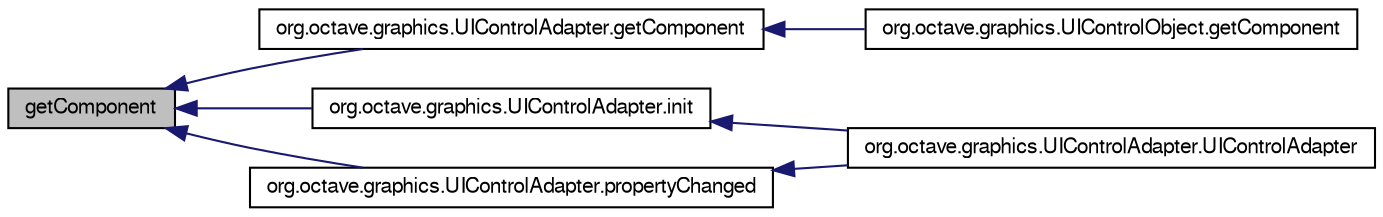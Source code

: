 digraph G
{
  edge [fontname="FreeSans",fontsize="10",labelfontname="FreeSans",labelfontsize="10"];
  node [fontname="FreeSans",fontsize="10",shape=record];
  rankdir="LR";
  Node1 [label="getComponent",height=0.2,width=0.4,color="black", fillcolor="grey75", style="filled" fontcolor="black"];
  Node1 -> Node2 [dir="back",color="midnightblue",fontsize="10",style="solid",fontname="FreeSans"];
  Node2 [label="org.octave.graphics.UIControlAdapter.getComponent",height=0.2,width=0.4,color="black", fillcolor="white", style="filled",URL="$classorg_1_1octave_1_1graphics_1_1_u_i_control_adapter.html#a3d16ca3166d8e4af4a7a285efefe3c1f"];
  Node2 -> Node3 [dir="back",color="midnightblue",fontsize="10",style="solid",fontname="FreeSans"];
  Node3 [label="org.octave.graphics.UIControlObject.getComponent",height=0.2,width=0.4,color="black", fillcolor="white", style="filled",URL="$classorg_1_1octave_1_1graphics_1_1_u_i_control_object.html#a3d16ca3166d8e4af4a7a285efefe3c1f"];
  Node1 -> Node4 [dir="back",color="midnightblue",fontsize="10",style="solid",fontname="FreeSans"];
  Node4 [label="org.octave.graphics.UIControlAdapter.init",height=0.2,width=0.4,color="black", fillcolor="white", style="filled",URL="$classorg_1_1octave_1_1graphics_1_1_u_i_control_adapter.html#a02fd73d861ef2e4aabb38c0c9ff82947"];
  Node4 -> Node5 [dir="back",color="midnightblue",fontsize="10",style="solid",fontname="FreeSans"];
  Node5 [label="org.octave.graphics.UIControlAdapter.UIControlAdapter",height=0.2,width=0.4,color="black", fillcolor="white", style="filled",URL="$classorg_1_1octave_1_1graphics_1_1_u_i_control_adapter.html#a0dff4001be0ab9234e359f0a7b49bb79"];
  Node1 -> Node6 [dir="back",color="midnightblue",fontsize="10",style="solid",fontname="FreeSans"];
  Node6 [label="org.octave.graphics.UIControlAdapter.propertyChanged",height=0.2,width=0.4,color="black", fillcolor="white", style="filled",URL="$classorg_1_1octave_1_1graphics_1_1_u_i_control_adapter.html#a15b63fbbc7c3a7ad69eb51e60232e1cb"];
  Node6 -> Node5 [dir="back",color="midnightblue",fontsize="10",style="solid",fontname="FreeSans"];
}
